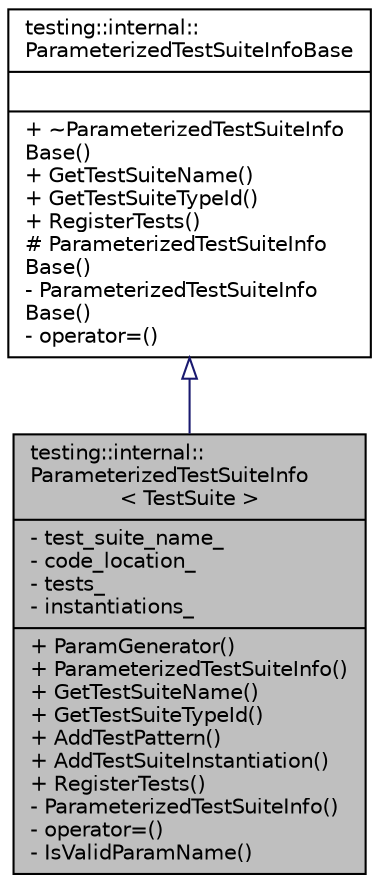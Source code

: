digraph "testing::internal::ParameterizedTestSuiteInfo&lt; TestSuite &gt;"
{
 // LATEX_PDF_SIZE
  bgcolor="transparent";
  edge [fontname="Helvetica",fontsize="10",labelfontname="Helvetica",labelfontsize="10"];
  node [fontname="Helvetica",fontsize="10",shape=record];
  Node1 [label="{testing::internal::\lParameterizedTestSuiteInfo\l\< TestSuite \>\n|- test_suite_name_\l- code_location_\l- tests_\l- instantiations_\l|+ ParamGenerator()\l+ ParameterizedTestSuiteInfo()\l+ GetTestSuiteName()\l+ GetTestSuiteTypeId()\l+ AddTestPattern()\l+ AddTestSuiteInstantiation()\l+ RegisterTests()\l- ParameterizedTestSuiteInfo()\l- operator=()\l- IsValidParamName()\l}",height=0.2,width=0.4,color="black", fillcolor="grey75", style="filled", fontcolor="black",tooltip=" "];
  Node2 -> Node1 [dir="back",color="midnightblue",fontsize="10",style="solid",arrowtail="onormal",fontname="Helvetica"];
  Node2 [label="{testing::internal::\lParameterizedTestSuiteInfoBase\n||+ ~ParameterizedTestSuiteInfo\lBase()\l+ GetTestSuiteName()\l+ GetTestSuiteTypeId()\l+ RegisterTests()\l# ParameterizedTestSuiteInfo\lBase()\l- ParameterizedTestSuiteInfo\lBase()\l- operator=()\l}",height=0.2,width=0.4,color="black",URL="$classtesting_1_1internal_1_1ParameterizedTestSuiteInfoBase.html",tooltip=" "];
}
